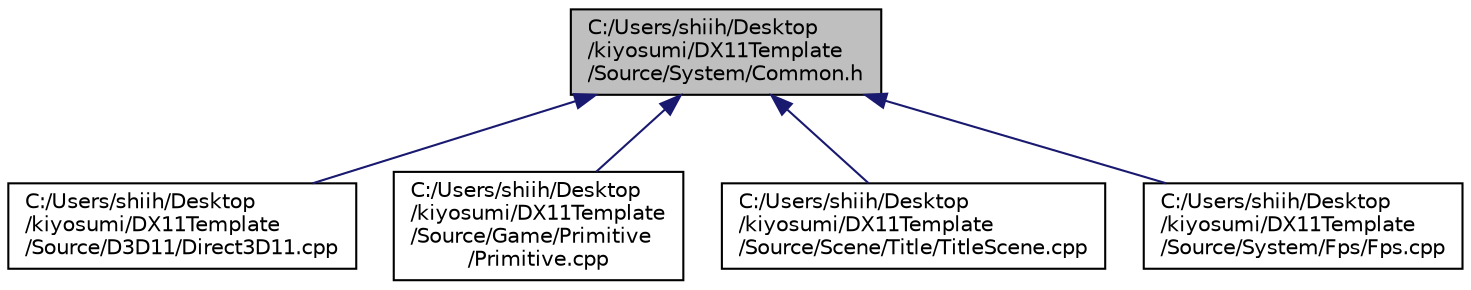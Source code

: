digraph "C:/Users/shiih/Desktop/kiyosumi/DX11Template/Source/System/Common.h"
{
 // LATEX_PDF_SIZE
  edge [fontname="Helvetica",fontsize="10",labelfontname="Helvetica",labelfontsize="10"];
  node [fontname="Helvetica",fontsize="10",shape=record];
  Node1 [label="C:/Users/shiih/Desktop\l/kiyosumi/DX11Template\l/Source/System/Common.h",height=0.2,width=0.4,color="black", fillcolor="grey75", style="filled", fontcolor="black",tooltip="マクロの定義などいろいろ"];
  Node1 -> Node2 [dir="back",color="midnightblue",fontsize="10",style="solid",fontname="Helvetica"];
  Node2 [label="C:/Users/shiih/Desktop\l/kiyosumi/DX11Template\l/Source/D3D11/Direct3D11.cpp",height=0.2,width=0.4,color="black", fillcolor="white", style="filled",URL="$_direct3_d11_8cpp.html",tooltip="Direct3D11周りを整理する"];
  Node1 -> Node3 [dir="back",color="midnightblue",fontsize="10",style="solid",fontname="Helvetica"];
  Node3 [label="C:/Users/shiih/Desktop\l/kiyosumi/DX11Template\l/Source/Game/Primitive\l/Primitive.cpp",height=0.2,width=0.4,color="black", fillcolor="white", style="filled",URL="$_primitive_8cpp.html",tooltip="プリミティブ(親クラス)"];
  Node1 -> Node4 [dir="back",color="midnightblue",fontsize="10",style="solid",fontname="Helvetica"];
  Node4 [label="C:/Users/shiih/Desktop\l/kiyosumi/DX11Template\l/Source/Scene/Title/TitleScene.cpp",height=0.2,width=0.4,color="black", fillcolor="white", style="filled",URL="$_title_scene_8cpp.html",tooltip="タイトルシーン"];
  Node1 -> Node5 [dir="back",color="midnightblue",fontsize="10",style="solid",fontname="Helvetica"];
  Node5 [label="C:/Users/shiih/Desktop\l/kiyosumi/DX11Template\l/Source/System/Fps/Fps.cpp",height=0.2,width=0.4,color="black", fillcolor="white", style="filled",URL="$_fps_8cpp.html",tooltip="Fpsの固定"];
}
